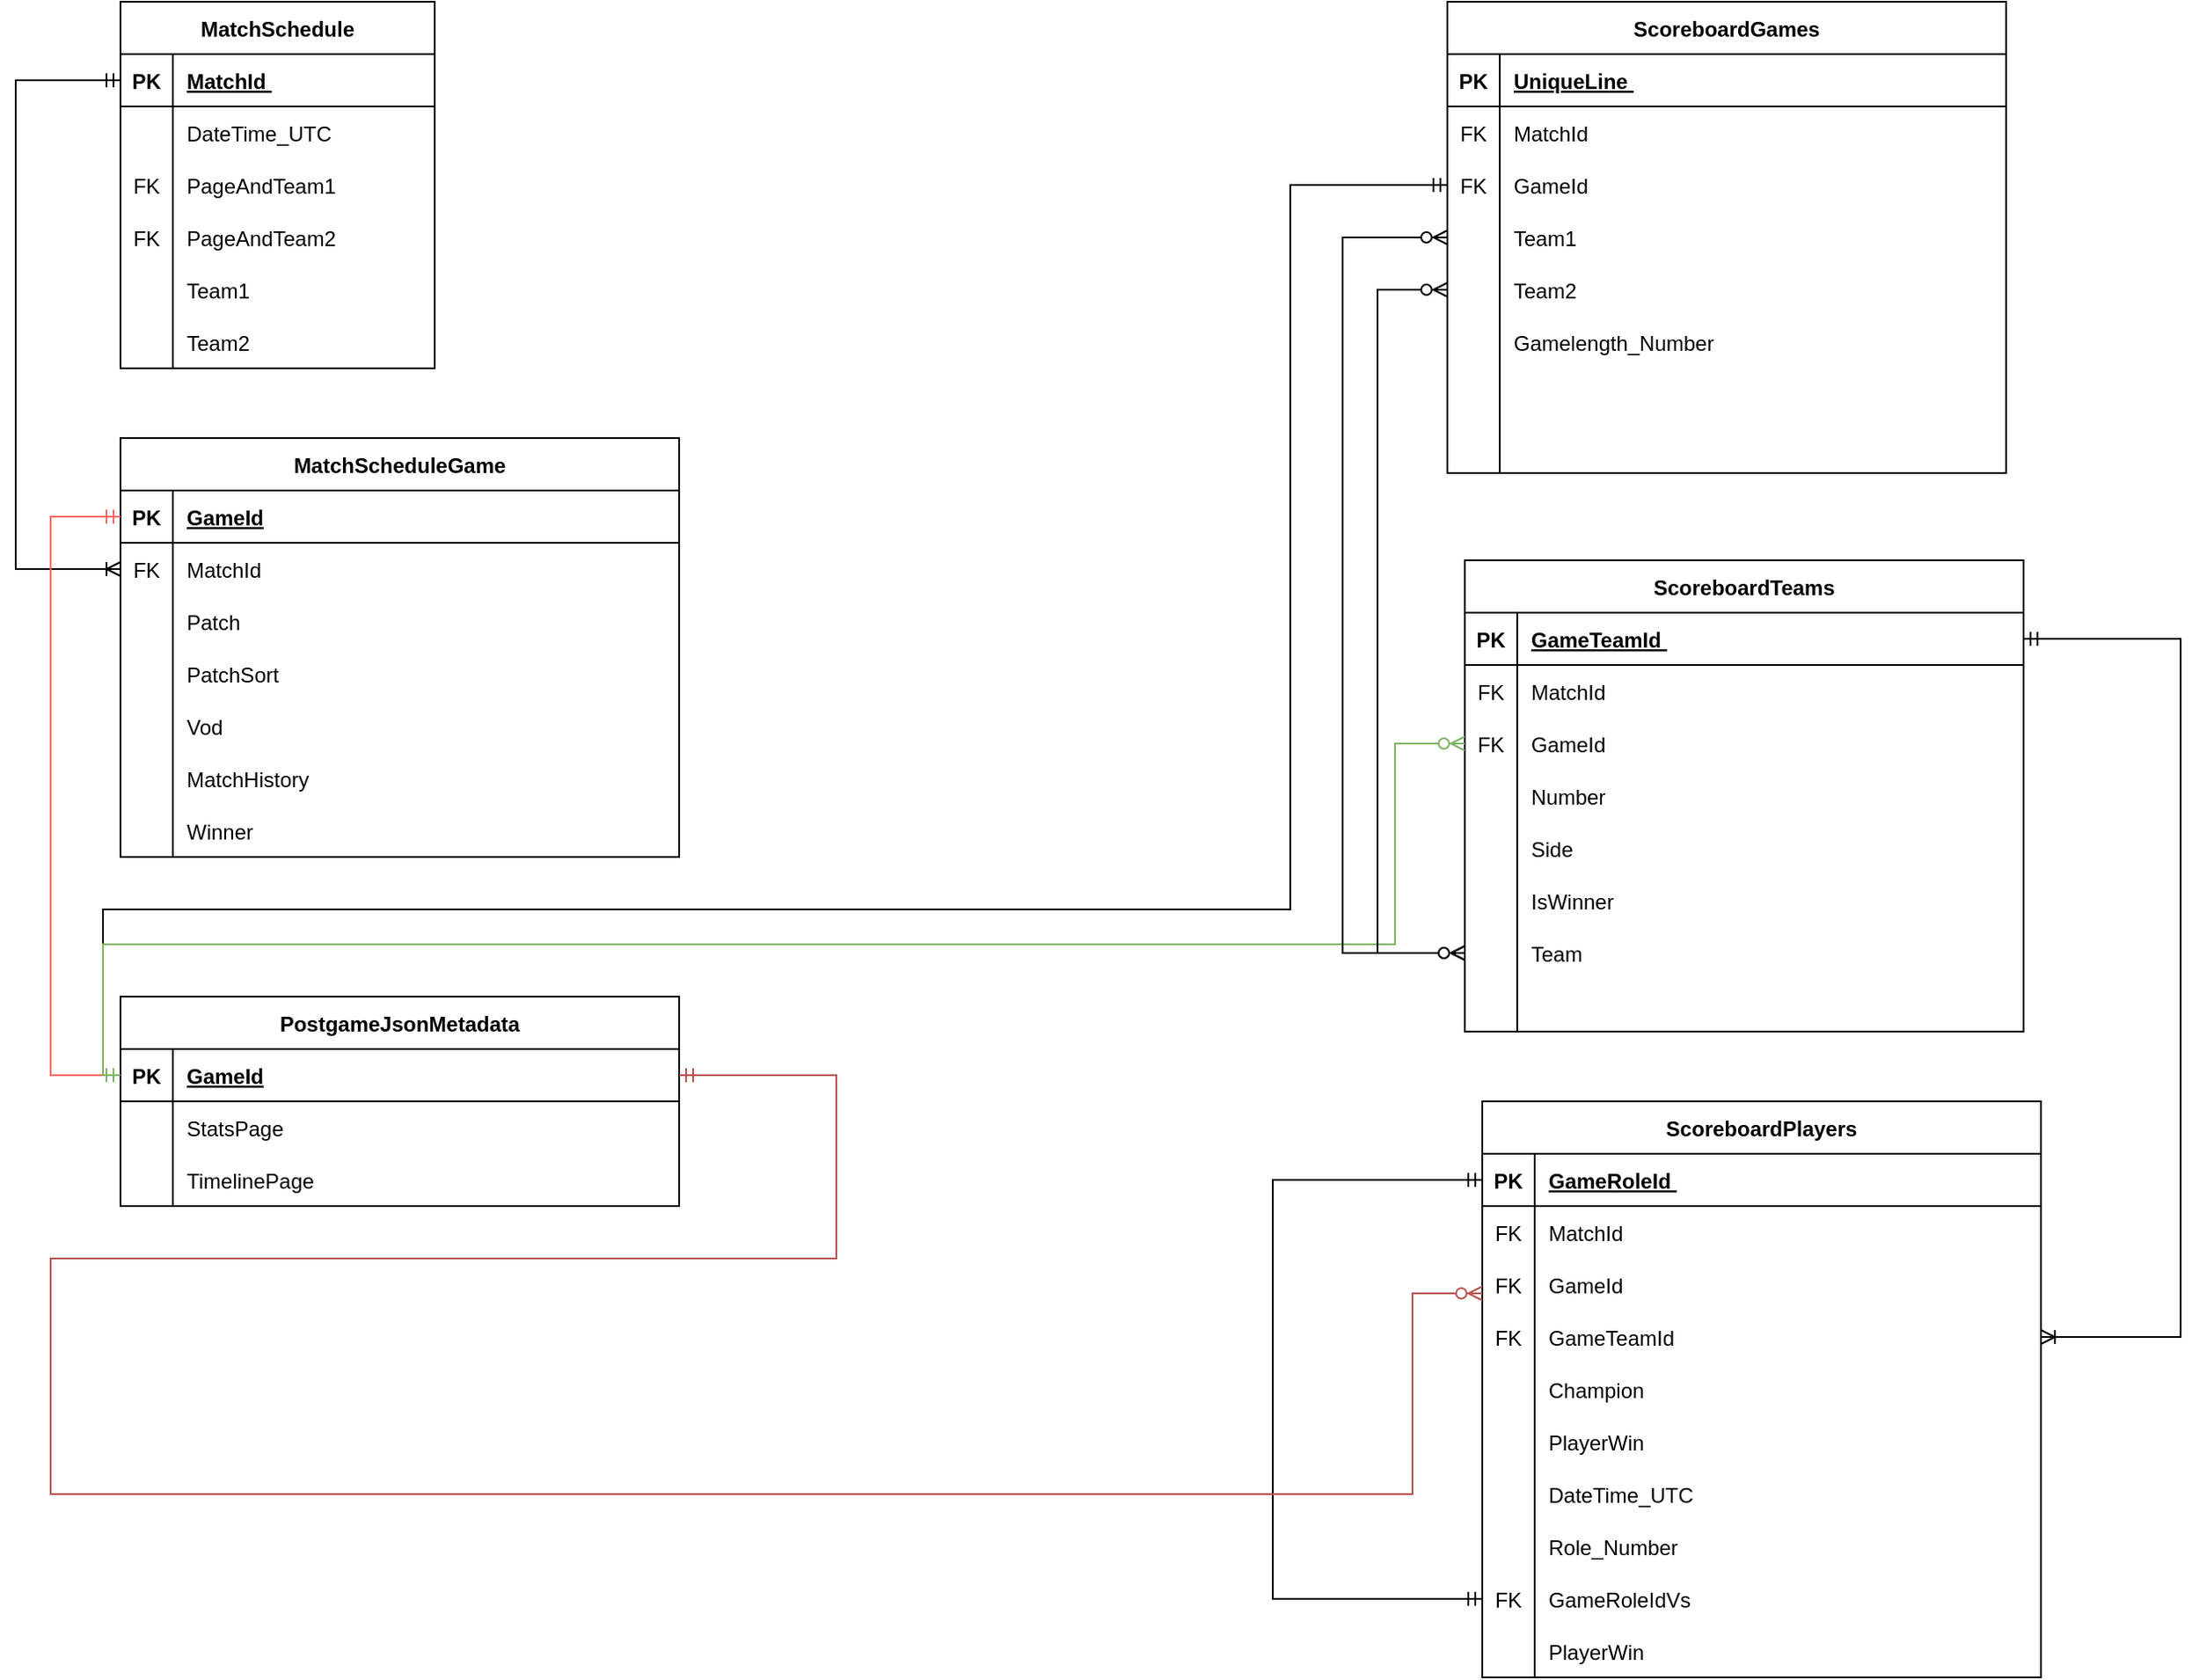 <mxfile version="20.0.3" type="github">
  <diagram id="pq3QN8kTvICveodAcFh3" name="Page-1">
    <mxGraphModel dx="1422" dy="1963" grid="1" gridSize="10" guides="1" tooltips="1" connect="1" arrows="1" fold="1" page="1" pageScale="1" pageWidth="827" pageHeight="1169" math="0" shadow="0">
      <root>
        <mxCell id="0" />
        <mxCell id="1" parent="0" />
        <mxCell id="Xtk1wQql9tHgeEdfs-JN-35" value="MatchSchedule" style="shape=table;startSize=30;container=1;collapsible=1;childLayout=tableLayout;fixedRows=1;rowLines=0;fontStyle=1;align=center;resizeLast=1;" parent="1" vertex="1">
          <mxGeometry x="80" y="-1120" width="180" height="210" as="geometry">
            <mxRectangle x="80" y="-530" width="130" height="30" as="alternateBounds" />
          </mxGeometry>
        </mxCell>
        <mxCell id="Xtk1wQql9tHgeEdfs-JN-36" value="" style="shape=tableRow;horizontal=0;startSize=0;swimlaneHead=0;swimlaneBody=0;fillColor=none;collapsible=0;dropTarget=0;points=[[0,0.5],[1,0.5]];portConstraint=eastwest;top=0;left=0;right=0;bottom=1;" parent="Xtk1wQql9tHgeEdfs-JN-35" vertex="1">
          <mxGeometry y="30" width="180" height="30" as="geometry" />
        </mxCell>
        <mxCell id="Xtk1wQql9tHgeEdfs-JN-37" value="PK" style="shape=partialRectangle;connectable=0;fillColor=none;top=0;left=0;bottom=0;right=0;fontStyle=1;overflow=hidden;" parent="Xtk1wQql9tHgeEdfs-JN-36" vertex="1">
          <mxGeometry width="30" height="30" as="geometry">
            <mxRectangle width="30" height="30" as="alternateBounds" />
          </mxGeometry>
        </mxCell>
        <mxCell id="Xtk1wQql9tHgeEdfs-JN-38" value="MatchId " style="shape=partialRectangle;connectable=0;fillColor=none;top=0;left=0;bottom=0;right=0;align=left;spacingLeft=6;fontStyle=5;overflow=hidden;" parent="Xtk1wQql9tHgeEdfs-JN-36" vertex="1">
          <mxGeometry x="30" width="150" height="30" as="geometry">
            <mxRectangle width="150" height="30" as="alternateBounds" />
          </mxGeometry>
        </mxCell>
        <mxCell id="Xtk1wQql9tHgeEdfs-JN-39" value="" style="shape=tableRow;horizontal=0;startSize=0;swimlaneHead=0;swimlaneBody=0;fillColor=none;collapsible=0;dropTarget=0;points=[[0,0.5],[1,0.5]];portConstraint=eastwest;top=0;left=0;right=0;bottom=0;" parent="Xtk1wQql9tHgeEdfs-JN-35" vertex="1">
          <mxGeometry y="60" width="180" height="30" as="geometry" />
        </mxCell>
        <mxCell id="Xtk1wQql9tHgeEdfs-JN-40" value="" style="shape=partialRectangle;connectable=0;fillColor=none;top=0;left=0;bottom=0;right=0;editable=1;overflow=hidden;" parent="Xtk1wQql9tHgeEdfs-JN-39" vertex="1">
          <mxGeometry width="30" height="30" as="geometry">
            <mxRectangle width="30" height="30" as="alternateBounds" />
          </mxGeometry>
        </mxCell>
        <mxCell id="Xtk1wQql9tHgeEdfs-JN-41" value="DateTime_UTC" style="shape=partialRectangle;connectable=0;fillColor=none;top=0;left=0;bottom=0;right=0;align=left;spacingLeft=6;overflow=hidden;" parent="Xtk1wQql9tHgeEdfs-JN-39" vertex="1">
          <mxGeometry x="30" width="150" height="30" as="geometry">
            <mxRectangle width="150" height="30" as="alternateBounds" />
          </mxGeometry>
        </mxCell>
        <mxCell id="Xtk1wQql9tHgeEdfs-JN-42" value="" style="shape=tableRow;horizontal=0;startSize=0;swimlaneHead=0;swimlaneBody=0;fillColor=none;collapsible=0;dropTarget=0;points=[[0,0.5],[1,0.5]];portConstraint=eastwest;top=0;left=0;right=0;bottom=0;" parent="Xtk1wQql9tHgeEdfs-JN-35" vertex="1">
          <mxGeometry y="90" width="180" height="30" as="geometry" />
        </mxCell>
        <mxCell id="Xtk1wQql9tHgeEdfs-JN-43" value="FK" style="shape=partialRectangle;connectable=0;fillColor=none;top=0;left=0;bottom=0;right=0;editable=1;overflow=hidden;" parent="Xtk1wQql9tHgeEdfs-JN-42" vertex="1">
          <mxGeometry width="30" height="30" as="geometry">
            <mxRectangle width="30" height="30" as="alternateBounds" />
          </mxGeometry>
        </mxCell>
        <mxCell id="Xtk1wQql9tHgeEdfs-JN-44" value="PageAndTeam1 " style="shape=partialRectangle;connectable=0;fillColor=none;top=0;left=0;bottom=0;right=0;align=left;spacingLeft=6;overflow=hidden;" parent="Xtk1wQql9tHgeEdfs-JN-42" vertex="1">
          <mxGeometry x="30" width="150" height="30" as="geometry">
            <mxRectangle width="150" height="30" as="alternateBounds" />
          </mxGeometry>
        </mxCell>
        <mxCell id="Xtk1wQql9tHgeEdfs-JN-45" value="" style="shape=tableRow;horizontal=0;startSize=0;swimlaneHead=0;swimlaneBody=0;fillColor=none;collapsible=0;dropTarget=0;points=[[0,0.5],[1,0.5]];portConstraint=eastwest;top=0;left=0;right=0;bottom=0;" parent="Xtk1wQql9tHgeEdfs-JN-35" vertex="1">
          <mxGeometry y="120" width="180" height="30" as="geometry" />
        </mxCell>
        <mxCell id="Xtk1wQql9tHgeEdfs-JN-46" value="FK" style="shape=partialRectangle;connectable=0;fillColor=none;top=0;left=0;bottom=0;right=0;editable=1;overflow=hidden;" parent="Xtk1wQql9tHgeEdfs-JN-45" vertex="1">
          <mxGeometry width="30" height="30" as="geometry">
            <mxRectangle width="30" height="30" as="alternateBounds" />
          </mxGeometry>
        </mxCell>
        <mxCell id="Xtk1wQql9tHgeEdfs-JN-47" value="PageAndTeam2" style="shape=partialRectangle;connectable=0;fillColor=none;top=0;left=0;bottom=0;right=0;align=left;spacingLeft=6;overflow=hidden;" parent="Xtk1wQql9tHgeEdfs-JN-45" vertex="1">
          <mxGeometry x="30" width="150" height="30" as="geometry">
            <mxRectangle width="150" height="30" as="alternateBounds" />
          </mxGeometry>
        </mxCell>
        <mxCell id="Xtk1wQql9tHgeEdfs-JN-70" value="" style="shape=tableRow;horizontal=0;startSize=0;swimlaneHead=0;swimlaneBody=0;fillColor=none;collapsible=0;dropTarget=0;points=[[0,0.5],[1,0.5]];portConstraint=eastwest;top=0;left=0;right=0;bottom=0;" parent="Xtk1wQql9tHgeEdfs-JN-35" vertex="1">
          <mxGeometry y="150" width="180" height="30" as="geometry" />
        </mxCell>
        <mxCell id="Xtk1wQql9tHgeEdfs-JN-71" value="" style="shape=partialRectangle;connectable=0;fillColor=none;top=0;left=0;bottom=0;right=0;editable=1;overflow=hidden;" parent="Xtk1wQql9tHgeEdfs-JN-70" vertex="1">
          <mxGeometry width="30" height="30" as="geometry">
            <mxRectangle width="30" height="30" as="alternateBounds" />
          </mxGeometry>
        </mxCell>
        <mxCell id="Xtk1wQql9tHgeEdfs-JN-72" value="Team1" style="shape=partialRectangle;connectable=0;fillColor=none;top=0;left=0;bottom=0;right=0;align=left;spacingLeft=6;overflow=hidden;" parent="Xtk1wQql9tHgeEdfs-JN-70" vertex="1">
          <mxGeometry x="30" width="150" height="30" as="geometry">
            <mxRectangle width="150" height="30" as="alternateBounds" />
          </mxGeometry>
        </mxCell>
        <mxCell id="Xtk1wQql9tHgeEdfs-JN-73" value="" style="shape=tableRow;horizontal=0;startSize=0;swimlaneHead=0;swimlaneBody=0;fillColor=none;collapsible=0;dropTarget=0;points=[[0,0.5],[1,0.5]];portConstraint=eastwest;top=0;left=0;right=0;bottom=0;" parent="Xtk1wQql9tHgeEdfs-JN-35" vertex="1">
          <mxGeometry y="180" width="180" height="30" as="geometry" />
        </mxCell>
        <mxCell id="Xtk1wQql9tHgeEdfs-JN-74" value="" style="shape=partialRectangle;connectable=0;fillColor=none;top=0;left=0;bottom=0;right=0;editable=1;overflow=hidden;" parent="Xtk1wQql9tHgeEdfs-JN-73" vertex="1">
          <mxGeometry width="30" height="30" as="geometry">
            <mxRectangle width="30" height="30" as="alternateBounds" />
          </mxGeometry>
        </mxCell>
        <mxCell id="Xtk1wQql9tHgeEdfs-JN-75" value="Team2" style="shape=partialRectangle;connectable=0;fillColor=none;top=0;left=0;bottom=0;right=0;align=left;spacingLeft=6;overflow=hidden;" parent="Xtk1wQql9tHgeEdfs-JN-73" vertex="1">
          <mxGeometry x="30" width="150" height="30" as="geometry">
            <mxRectangle width="150" height="30" as="alternateBounds" />
          </mxGeometry>
        </mxCell>
        <mxCell id="Xtk1wQql9tHgeEdfs-JN-76" value="MatchScheduleGame" style="shape=table;startSize=30;container=1;collapsible=1;childLayout=tableLayout;fixedRows=1;rowLines=0;fontStyle=1;align=center;resizeLast=1;" parent="1" vertex="1">
          <mxGeometry x="80" y="-870" width="320" height="240" as="geometry">
            <mxRectangle x="80" y="-530" width="130" height="30" as="alternateBounds" />
          </mxGeometry>
        </mxCell>
        <mxCell id="Xtk1wQql9tHgeEdfs-JN-77" value="" style="shape=tableRow;horizontal=0;startSize=0;swimlaneHead=0;swimlaneBody=0;fillColor=none;collapsible=0;dropTarget=0;points=[[0,0.5],[1,0.5]];portConstraint=eastwest;top=0;left=0;right=0;bottom=1;" parent="Xtk1wQql9tHgeEdfs-JN-76" vertex="1">
          <mxGeometry y="30" width="320" height="30" as="geometry" />
        </mxCell>
        <mxCell id="Xtk1wQql9tHgeEdfs-JN-78" value="PK" style="shape=partialRectangle;connectable=0;fillColor=none;top=0;left=0;bottom=0;right=0;fontStyle=1;overflow=hidden;" parent="Xtk1wQql9tHgeEdfs-JN-77" vertex="1">
          <mxGeometry width="30" height="30" as="geometry">
            <mxRectangle width="30" height="30" as="alternateBounds" />
          </mxGeometry>
        </mxCell>
        <mxCell id="Xtk1wQql9tHgeEdfs-JN-79" value="GameId" style="shape=partialRectangle;connectable=0;fillColor=none;top=0;left=0;bottom=0;right=0;align=left;spacingLeft=6;fontStyle=5;overflow=hidden;" parent="Xtk1wQql9tHgeEdfs-JN-77" vertex="1">
          <mxGeometry x="30" width="290" height="30" as="geometry">
            <mxRectangle width="290" height="30" as="alternateBounds" />
          </mxGeometry>
        </mxCell>
        <mxCell id="Xtk1wQql9tHgeEdfs-JN-80" value="" style="shape=tableRow;horizontal=0;startSize=0;swimlaneHead=0;swimlaneBody=0;fillColor=none;collapsible=0;dropTarget=0;points=[[0,0.5],[1,0.5]];portConstraint=eastwest;top=0;left=0;right=0;bottom=0;" parent="Xtk1wQql9tHgeEdfs-JN-76" vertex="1">
          <mxGeometry y="60" width="320" height="30" as="geometry" />
        </mxCell>
        <mxCell id="Xtk1wQql9tHgeEdfs-JN-81" value="FK" style="shape=partialRectangle;connectable=0;fillColor=none;top=0;left=0;bottom=0;right=0;editable=1;overflow=hidden;" parent="Xtk1wQql9tHgeEdfs-JN-80" vertex="1">
          <mxGeometry width="30" height="30" as="geometry">
            <mxRectangle width="30" height="30" as="alternateBounds" />
          </mxGeometry>
        </mxCell>
        <mxCell id="Xtk1wQql9tHgeEdfs-JN-82" value="MatchId" style="shape=partialRectangle;connectable=0;fillColor=none;top=0;left=0;bottom=0;right=0;align=left;spacingLeft=6;overflow=hidden;" parent="Xtk1wQql9tHgeEdfs-JN-80" vertex="1">
          <mxGeometry x="30" width="290" height="30" as="geometry">
            <mxRectangle width="290" height="30" as="alternateBounds" />
          </mxGeometry>
        </mxCell>
        <mxCell id="Xtk1wQql9tHgeEdfs-JN-83" value="" style="shape=tableRow;horizontal=0;startSize=0;swimlaneHead=0;swimlaneBody=0;fillColor=none;collapsible=0;dropTarget=0;points=[[0,0.5],[1,0.5]];portConstraint=eastwest;top=0;left=0;right=0;bottom=0;" parent="Xtk1wQql9tHgeEdfs-JN-76" vertex="1">
          <mxGeometry y="90" width="320" height="30" as="geometry" />
        </mxCell>
        <mxCell id="Xtk1wQql9tHgeEdfs-JN-84" value="" style="shape=partialRectangle;connectable=0;fillColor=none;top=0;left=0;bottom=0;right=0;editable=1;overflow=hidden;" parent="Xtk1wQql9tHgeEdfs-JN-83" vertex="1">
          <mxGeometry width="30" height="30" as="geometry">
            <mxRectangle width="30" height="30" as="alternateBounds" />
          </mxGeometry>
        </mxCell>
        <mxCell id="Xtk1wQql9tHgeEdfs-JN-85" value="Patch" style="shape=partialRectangle;connectable=0;fillColor=none;top=0;left=0;bottom=0;right=0;align=left;spacingLeft=6;overflow=hidden;" parent="Xtk1wQql9tHgeEdfs-JN-83" vertex="1">
          <mxGeometry x="30" width="290" height="30" as="geometry">
            <mxRectangle width="290" height="30" as="alternateBounds" />
          </mxGeometry>
        </mxCell>
        <mxCell id="Xtk1wQql9tHgeEdfs-JN-86" value="" style="shape=tableRow;horizontal=0;startSize=0;swimlaneHead=0;swimlaneBody=0;fillColor=none;collapsible=0;dropTarget=0;points=[[0,0.5],[1,0.5]];portConstraint=eastwest;top=0;left=0;right=0;bottom=0;" parent="Xtk1wQql9tHgeEdfs-JN-76" vertex="1">
          <mxGeometry y="120" width="320" height="30" as="geometry" />
        </mxCell>
        <mxCell id="Xtk1wQql9tHgeEdfs-JN-87" value="" style="shape=partialRectangle;connectable=0;fillColor=none;top=0;left=0;bottom=0;right=0;editable=1;overflow=hidden;" parent="Xtk1wQql9tHgeEdfs-JN-86" vertex="1">
          <mxGeometry width="30" height="30" as="geometry">
            <mxRectangle width="30" height="30" as="alternateBounds" />
          </mxGeometry>
        </mxCell>
        <mxCell id="Xtk1wQql9tHgeEdfs-JN-88" value="PatchSort " style="shape=partialRectangle;connectable=0;fillColor=none;top=0;left=0;bottom=0;right=0;align=left;spacingLeft=6;overflow=hidden;" parent="Xtk1wQql9tHgeEdfs-JN-86" vertex="1">
          <mxGeometry x="30" width="290" height="30" as="geometry">
            <mxRectangle width="290" height="30" as="alternateBounds" />
          </mxGeometry>
        </mxCell>
        <mxCell id="Xtk1wQql9tHgeEdfs-JN-89" value="" style="shape=tableRow;horizontal=0;startSize=0;swimlaneHead=0;swimlaneBody=0;fillColor=none;collapsible=0;dropTarget=0;points=[[0,0.5],[1,0.5]];portConstraint=eastwest;top=0;left=0;right=0;bottom=0;" parent="Xtk1wQql9tHgeEdfs-JN-76" vertex="1">
          <mxGeometry y="150" width="320" height="30" as="geometry" />
        </mxCell>
        <mxCell id="Xtk1wQql9tHgeEdfs-JN-90" value="" style="shape=partialRectangle;connectable=0;fillColor=none;top=0;left=0;bottom=0;right=0;editable=1;overflow=hidden;" parent="Xtk1wQql9tHgeEdfs-JN-89" vertex="1">
          <mxGeometry width="30" height="30" as="geometry">
            <mxRectangle width="30" height="30" as="alternateBounds" />
          </mxGeometry>
        </mxCell>
        <mxCell id="Xtk1wQql9tHgeEdfs-JN-91" value="Vod " style="shape=partialRectangle;connectable=0;fillColor=none;top=0;left=0;bottom=0;right=0;align=left;spacingLeft=6;overflow=hidden;" parent="Xtk1wQql9tHgeEdfs-JN-89" vertex="1">
          <mxGeometry x="30" width="290" height="30" as="geometry">
            <mxRectangle width="290" height="30" as="alternateBounds" />
          </mxGeometry>
        </mxCell>
        <mxCell id="Xtk1wQql9tHgeEdfs-JN-92" value="" style="shape=tableRow;horizontal=0;startSize=0;swimlaneHead=0;swimlaneBody=0;fillColor=none;collapsible=0;dropTarget=0;points=[[0,0.5],[1,0.5]];portConstraint=eastwest;top=0;left=0;right=0;bottom=0;" parent="Xtk1wQql9tHgeEdfs-JN-76" vertex="1">
          <mxGeometry y="180" width="320" height="30" as="geometry" />
        </mxCell>
        <mxCell id="Xtk1wQql9tHgeEdfs-JN-93" value="" style="shape=partialRectangle;connectable=0;fillColor=none;top=0;left=0;bottom=0;right=0;editable=1;overflow=hidden;" parent="Xtk1wQql9tHgeEdfs-JN-92" vertex="1">
          <mxGeometry width="30" height="30" as="geometry">
            <mxRectangle width="30" height="30" as="alternateBounds" />
          </mxGeometry>
        </mxCell>
        <mxCell id="Xtk1wQql9tHgeEdfs-JN-94" value="MatchHistory " style="shape=partialRectangle;connectable=0;fillColor=none;top=0;left=0;bottom=0;right=0;align=left;spacingLeft=6;overflow=hidden;" parent="Xtk1wQql9tHgeEdfs-JN-92" vertex="1">
          <mxGeometry x="30" width="290" height="30" as="geometry">
            <mxRectangle width="290" height="30" as="alternateBounds" />
          </mxGeometry>
        </mxCell>
        <mxCell id="Xtk1wQql9tHgeEdfs-JN-95" value="" style="shape=tableRow;horizontal=0;startSize=0;swimlaneHead=0;swimlaneBody=0;fillColor=none;collapsible=0;dropTarget=0;points=[[0,0.5],[1,0.5]];portConstraint=eastwest;top=0;left=0;right=0;bottom=0;" parent="Xtk1wQql9tHgeEdfs-JN-76" vertex="1">
          <mxGeometry y="210" width="320" height="30" as="geometry" />
        </mxCell>
        <mxCell id="Xtk1wQql9tHgeEdfs-JN-96" value="" style="shape=partialRectangle;connectable=0;fillColor=none;top=0;left=0;bottom=0;right=0;editable=1;overflow=hidden;" parent="Xtk1wQql9tHgeEdfs-JN-95" vertex="1">
          <mxGeometry width="30" height="30" as="geometry">
            <mxRectangle width="30" height="30" as="alternateBounds" />
          </mxGeometry>
        </mxCell>
        <mxCell id="Xtk1wQql9tHgeEdfs-JN-97" value="Winner" style="shape=partialRectangle;connectable=0;fillColor=none;top=0;left=0;bottom=0;right=0;align=left;spacingLeft=6;overflow=hidden;" parent="Xtk1wQql9tHgeEdfs-JN-95" vertex="1">
          <mxGeometry x="30" width="290" height="30" as="geometry">
            <mxRectangle width="290" height="30" as="alternateBounds" />
          </mxGeometry>
        </mxCell>
        <mxCell id="Xtk1wQql9tHgeEdfs-JN-101" value="PostgameJsonMetadata" style="shape=table;startSize=30;container=1;collapsible=1;childLayout=tableLayout;fixedRows=1;rowLines=0;fontStyle=1;align=center;resizeLast=1;" parent="1" vertex="1">
          <mxGeometry x="80" y="-550" width="320" height="120" as="geometry">
            <mxRectangle x="80" y="-530" width="130" height="30" as="alternateBounds" />
          </mxGeometry>
        </mxCell>
        <mxCell id="Xtk1wQql9tHgeEdfs-JN-102" value="" style="shape=tableRow;horizontal=0;startSize=0;swimlaneHead=0;swimlaneBody=0;fillColor=none;collapsible=0;dropTarget=0;points=[[0,0.5],[1,0.5]];portConstraint=eastwest;top=0;left=0;right=0;bottom=1;" parent="Xtk1wQql9tHgeEdfs-JN-101" vertex="1">
          <mxGeometry y="30" width="320" height="30" as="geometry" />
        </mxCell>
        <mxCell id="Xtk1wQql9tHgeEdfs-JN-103" value="PK" style="shape=partialRectangle;connectable=0;fillColor=none;top=0;left=0;bottom=0;right=0;fontStyle=1;overflow=hidden;" parent="Xtk1wQql9tHgeEdfs-JN-102" vertex="1">
          <mxGeometry width="30" height="30" as="geometry">
            <mxRectangle width="30" height="30" as="alternateBounds" />
          </mxGeometry>
        </mxCell>
        <mxCell id="Xtk1wQql9tHgeEdfs-JN-104" value="GameId" style="shape=partialRectangle;connectable=0;fillColor=none;top=0;left=0;bottom=0;right=0;align=left;spacingLeft=6;fontStyle=5;overflow=hidden;" parent="Xtk1wQql9tHgeEdfs-JN-102" vertex="1">
          <mxGeometry x="30" width="290" height="30" as="geometry">
            <mxRectangle width="290" height="30" as="alternateBounds" />
          </mxGeometry>
        </mxCell>
        <mxCell id="Xtk1wQql9tHgeEdfs-JN-105" value="" style="shape=tableRow;horizontal=0;startSize=0;swimlaneHead=0;swimlaneBody=0;fillColor=none;collapsible=0;dropTarget=0;points=[[0,0.5],[1,0.5]];portConstraint=eastwest;top=0;left=0;right=0;bottom=0;" parent="Xtk1wQql9tHgeEdfs-JN-101" vertex="1">
          <mxGeometry y="60" width="320" height="30" as="geometry" />
        </mxCell>
        <mxCell id="Xtk1wQql9tHgeEdfs-JN-106" value="" style="shape=partialRectangle;connectable=0;fillColor=none;top=0;left=0;bottom=0;right=0;editable=1;overflow=hidden;" parent="Xtk1wQql9tHgeEdfs-JN-105" vertex="1">
          <mxGeometry width="30" height="30" as="geometry">
            <mxRectangle width="30" height="30" as="alternateBounds" />
          </mxGeometry>
        </mxCell>
        <mxCell id="Xtk1wQql9tHgeEdfs-JN-107" value="StatsPage " style="shape=partialRectangle;connectable=0;fillColor=none;top=0;left=0;bottom=0;right=0;align=left;spacingLeft=6;overflow=hidden;" parent="Xtk1wQql9tHgeEdfs-JN-105" vertex="1">
          <mxGeometry x="30" width="290" height="30" as="geometry">
            <mxRectangle width="290" height="30" as="alternateBounds" />
          </mxGeometry>
        </mxCell>
        <mxCell id="Xtk1wQql9tHgeEdfs-JN-108" value="" style="shape=tableRow;horizontal=0;startSize=0;swimlaneHead=0;swimlaneBody=0;fillColor=none;collapsible=0;dropTarget=0;points=[[0,0.5],[1,0.5]];portConstraint=eastwest;top=0;left=0;right=0;bottom=0;" parent="Xtk1wQql9tHgeEdfs-JN-101" vertex="1">
          <mxGeometry y="90" width="320" height="30" as="geometry" />
        </mxCell>
        <mxCell id="Xtk1wQql9tHgeEdfs-JN-109" value="" style="shape=partialRectangle;connectable=0;fillColor=none;top=0;left=0;bottom=0;right=0;editable=1;overflow=hidden;" parent="Xtk1wQql9tHgeEdfs-JN-108" vertex="1">
          <mxGeometry width="30" height="30" as="geometry">
            <mxRectangle width="30" height="30" as="alternateBounds" />
          </mxGeometry>
        </mxCell>
        <mxCell id="Xtk1wQql9tHgeEdfs-JN-110" value="TimelinePage " style="shape=partialRectangle;connectable=0;fillColor=none;top=0;left=0;bottom=0;right=0;align=left;spacingLeft=6;overflow=hidden;" parent="Xtk1wQql9tHgeEdfs-JN-108" vertex="1">
          <mxGeometry x="30" width="290" height="30" as="geometry">
            <mxRectangle width="290" height="30" as="alternateBounds" />
          </mxGeometry>
        </mxCell>
        <mxCell id="Xtk1wQql9tHgeEdfs-JN-132" value="" style="edgeStyle=orthogonalEdgeStyle;fontSize=12;html=1;endArrow=ERoneToMany;startArrow=ERmandOne;rounded=0;entryX=0;entryY=0.5;entryDx=0;entryDy=0;exitX=0;exitY=0.5;exitDx=0;exitDy=0;elbow=vertical;" parent="1" source="Xtk1wQql9tHgeEdfs-JN-36" target="Xtk1wQql9tHgeEdfs-JN-80" edge="1">
          <mxGeometry width="100" height="100" relative="1" as="geometry">
            <mxPoint x="340" y="-790" as="sourcePoint" />
            <mxPoint x="40" y="-1080" as="targetPoint" />
            <Array as="points">
              <mxPoint x="20" y="-1075" />
              <mxPoint x="20" y="-795" />
            </Array>
          </mxGeometry>
        </mxCell>
        <mxCell id="Xtk1wQql9tHgeEdfs-JN-133" value="" style="edgeStyle=orthogonalEdgeStyle;fontSize=12;html=1;endArrow=ERmandOne;startArrow=ERmandOne;rounded=0;elbow=vertical;entryX=0;entryY=0.5;entryDx=0;entryDy=0;exitX=0;exitY=0.5;exitDx=0;exitDy=0;strokeColor=#FF6666;" parent="1" source="Xtk1wQql9tHgeEdfs-JN-102" target="Xtk1wQql9tHgeEdfs-JN-77" edge="1">
          <mxGeometry width="100" height="100" relative="1" as="geometry">
            <mxPoint x="640" y="-700" as="sourcePoint" />
            <mxPoint x="740" y="-800" as="targetPoint" />
            <Array as="points">
              <mxPoint x="40" y="-505" />
              <mxPoint x="40" y="-825" />
            </Array>
          </mxGeometry>
        </mxCell>
        <mxCell id="Xtk1wQql9tHgeEdfs-JN-134" value="ScoreboardGames" style="shape=table;startSize=30;container=1;collapsible=1;childLayout=tableLayout;fixedRows=1;rowLines=0;fontStyle=1;align=center;resizeLast=1;" parent="1" vertex="1">
          <mxGeometry x="840" y="-1120" width="320" height="270" as="geometry">
            <mxRectangle x="80" y="-530" width="130" height="30" as="alternateBounds" />
          </mxGeometry>
        </mxCell>
        <mxCell id="Xtk1wQql9tHgeEdfs-JN-135" value="" style="shape=tableRow;horizontal=0;startSize=0;swimlaneHead=0;swimlaneBody=0;fillColor=none;collapsible=0;dropTarget=0;points=[[0,0.5],[1,0.5]];portConstraint=eastwest;top=0;left=0;right=0;bottom=1;" parent="Xtk1wQql9tHgeEdfs-JN-134" vertex="1">
          <mxGeometry y="30" width="320" height="30" as="geometry" />
        </mxCell>
        <mxCell id="Xtk1wQql9tHgeEdfs-JN-136" value="PK" style="shape=partialRectangle;connectable=0;fillColor=none;top=0;left=0;bottom=0;right=0;fontStyle=1;overflow=hidden;" parent="Xtk1wQql9tHgeEdfs-JN-135" vertex="1">
          <mxGeometry width="30" height="30" as="geometry">
            <mxRectangle width="30" height="30" as="alternateBounds" />
          </mxGeometry>
        </mxCell>
        <mxCell id="Xtk1wQql9tHgeEdfs-JN-137" value="UniqueLine " style="shape=partialRectangle;connectable=0;fillColor=none;top=0;left=0;bottom=0;right=0;align=left;spacingLeft=6;fontStyle=5;overflow=hidden;" parent="Xtk1wQql9tHgeEdfs-JN-135" vertex="1">
          <mxGeometry x="30" width="290" height="30" as="geometry">
            <mxRectangle width="290" height="30" as="alternateBounds" />
          </mxGeometry>
        </mxCell>
        <mxCell id="Xtk1wQql9tHgeEdfs-JN-138" value="" style="shape=tableRow;horizontal=0;startSize=0;swimlaneHead=0;swimlaneBody=0;fillColor=none;collapsible=0;dropTarget=0;points=[[0,0.5],[1,0.5]];portConstraint=eastwest;top=0;left=0;right=0;bottom=0;" parent="Xtk1wQql9tHgeEdfs-JN-134" vertex="1">
          <mxGeometry y="60" width="320" height="30" as="geometry" />
        </mxCell>
        <mxCell id="Xtk1wQql9tHgeEdfs-JN-139" value="FK" style="shape=partialRectangle;connectable=0;fillColor=none;top=0;left=0;bottom=0;right=0;editable=1;overflow=hidden;" parent="Xtk1wQql9tHgeEdfs-JN-138" vertex="1">
          <mxGeometry width="30" height="30" as="geometry">
            <mxRectangle width="30" height="30" as="alternateBounds" />
          </mxGeometry>
        </mxCell>
        <mxCell id="Xtk1wQql9tHgeEdfs-JN-140" value="MatchId" style="shape=partialRectangle;connectable=0;fillColor=none;top=0;left=0;bottom=0;right=0;align=left;spacingLeft=6;overflow=hidden;" parent="Xtk1wQql9tHgeEdfs-JN-138" vertex="1">
          <mxGeometry x="30" width="290" height="30" as="geometry">
            <mxRectangle width="290" height="30" as="alternateBounds" />
          </mxGeometry>
        </mxCell>
        <mxCell id="Xtk1wQql9tHgeEdfs-JN-141" value="" style="shape=tableRow;horizontal=0;startSize=0;swimlaneHead=0;swimlaneBody=0;fillColor=none;collapsible=0;dropTarget=0;points=[[0,0.5],[1,0.5]];portConstraint=eastwest;top=0;left=0;right=0;bottom=0;" parent="Xtk1wQql9tHgeEdfs-JN-134" vertex="1">
          <mxGeometry y="90" width="320" height="30" as="geometry" />
        </mxCell>
        <mxCell id="Xtk1wQql9tHgeEdfs-JN-142" value="FK" style="shape=partialRectangle;connectable=0;fillColor=none;top=0;left=0;bottom=0;right=0;editable=1;overflow=hidden;" parent="Xtk1wQql9tHgeEdfs-JN-141" vertex="1">
          <mxGeometry width="30" height="30" as="geometry">
            <mxRectangle width="30" height="30" as="alternateBounds" />
          </mxGeometry>
        </mxCell>
        <mxCell id="Xtk1wQql9tHgeEdfs-JN-143" value="GameId " style="shape=partialRectangle;connectable=0;fillColor=none;top=0;left=0;bottom=0;right=0;align=left;spacingLeft=6;overflow=hidden;" parent="Xtk1wQql9tHgeEdfs-JN-141" vertex="1">
          <mxGeometry x="30" width="290" height="30" as="geometry">
            <mxRectangle width="290" height="30" as="alternateBounds" />
          </mxGeometry>
        </mxCell>
        <mxCell id="Xtk1wQql9tHgeEdfs-JN-144" value="" style="shape=tableRow;horizontal=0;startSize=0;swimlaneHead=0;swimlaneBody=0;fillColor=none;collapsible=0;dropTarget=0;points=[[0,0.5],[1,0.5]];portConstraint=eastwest;top=0;left=0;right=0;bottom=0;" parent="Xtk1wQql9tHgeEdfs-JN-134" vertex="1">
          <mxGeometry y="120" width="320" height="30" as="geometry" />
        </mxCell>
        <mxCell id="Xtk1wQql9tHgeEdfs-JN-145" value="" style="shape=partialRectangle;connectable=0;fillColor=none;top=0;left=0;bottom=0;right=0;editable=1;overflow=hidden;" parent="Xtk1wQql9tHgeEdfs-JN-144" vertex="1">
          <mxGeometry width="30" height="30" as="geometry">
            <mxRectangle width="30" height="30" as="alternateBounds" />
          </mxGeometry>
        </mxCell>
        <mxCell id="Xtk1wQql9tHgeEdfs-JN-146" value="Team1" style="shape=partialRectangle;connectable=0;fillColor=none;top=0;left=0;bottom=0;right=0;align=left;spacingLeft=6;overflow=hidden;" parent="Xtk1wQql9tHgeEdfs-JN-144" vertex="1">
          <mxGeometry x="30" width="290" height="30" as="geometry">
            <mxRectangle width="290" height="30" as="alternateBounds" />
          </mxGeometry>
        </mxCell>
        <mxCell id="Xtk1wQql9tHgeEdfs-JN-147" value="" style="shape=tableRow;horizontal=0;startSize=0;swimlaneHead=0;swimlaneBody=0;fillColor=none;collapsible=0;dropTarget=0;points=[[0,0.5],[1,0.5]];portConstraint=eastwest;top=0;left=0;right=0;bottom=0;" parent="Xtk1wQql9tHgeEdfs-JN-134" vertex="1">
          <mxGeometry y="150" width="320" height="30" as="geometry" />
        </mxCell>
        <mxCell id="Xtk1wQql9tHgeEdfs-JN-148" value="" style="shape=partialRectangle;connectable=0;fillColor=none;top=0;left=0;bottom=0;right=0;editable=1;overflow=hidden;" parent="Xtk1wQql9tHgeEdfs-JN-147" vertex="1">
          <mxGeometry width="30" height="30" as="geometry">
            <mxRectangle width="30" height="30" as="alternateBounds" />
          </mxGeometry>
        </mxCell>
        <mxCell id="Xtk1wQql9tHgeEdfs-JN-149" value="Team2" style="shape=partialRectangle;connectable=0;fillColor=none;top=0;left=0;bottom=0;right=0;align=left;spacingLeft=6;overflow=hidden;" parent="Xtk1wQql9tHgeEdfs-JN-147" vertex="1">
          <mxGeometry x="30" width="290" height="30" as="geometry">
            <mxRectangle width="290" height="30" as="alternateBounds" />
          </mxGeometry>
        </mxCell>
        <mxCell id="Xtk1wQql9tHgeEdfs-JN-150" value="" style="shape=tableRow;horizontal=0;startSize=0;swimlaneHead=0;swimlaneBody=0;fillColor=none;collapsible=0;dropTarget=0;points=[[0,0.5],[1,0.5]];portConstraint=eastwest;top=0;left=0;right=0;bottom=0;" parent="Xtk1wQql9tHgeEdfs-JN-134" vertex="1">
          <mxGeometry y="180" width="320" height="30" as="geometry" />
        </mxCell>
        <mxCell id="Xtk1wQql9tHgeEdfs-JN-151" value="" style="shape=partialRectangle;connectable=0;fillColor=none;top=0;left=0;bottom=0;right=0;editable=1;overflow=hidden;" parent="Xtk1wQql9tHgeEdfs-JN-150" vertex="1">
          <mxGeometry width="30" height="30" as="geometry">
            <mxRectangle width="30" height="30" as="alternateBounds" />
          </mxGeometry>
        </mxCell>
        <mxCell id="Xtk1wQql9tHgeEdfs-JN-152" value="Gamelength_Number " style="shape=partialRectangle;connectable=0;fillColor=none;top=0;left=0;bottom=0;right=0;align=left;spacingLeft=6;overflow=hidden;" parent="Xtk1wQql9tHgeEdfs-JN-150" vertex="1">
          <mxGeometry x="30" width="290" height="30" as="geometry">
            <mxRectangle width="290" height="30" as="alternateBounds" />
          </mxGeometry>
        </mxCell>
        <mxCell id="Xtk1wQql9tHgeEdfs-JN-153" value="" style="shape=tableRow;horizontal=0;startSize=0;swimlaneHead=0;swimlaneBody=0;fillColor=none;collapsible=0;dropTarget=0;points=[[0,0.5],[1,0.5]];portConstraint=eastwest;top=0;left=0;right=0;bottom=0;" parent="Xtk1wQql9tHgeEdfs-JN-134" vertex="1">
          <mxGeometry y="210" width="320" height="30" as="geometry" />
        </mxCell>
        <mxCell id="Xtk1wQql9tHgeEdfs-JN-154" value="" style="shape=partialRectangle;connectable=0;fillColor=none;top=0;left=0;bottom=0;right=0;editable=1;overflow=hidden;" parent="Xtk1wQql9tHgeEdfs-JN-153" vertex="1">
          <mxGeometry width="30" height="30" as="geometry">
            <mxRectangle width="30" height="30" as="alternateBounds" />
          </mxGeometry>
        </mxCell>
        <mxCell id="Xtk1wQql9tHgeEdfs-JN-155" value="" style="shape=partialRectangle;connectable=0;fillColor=none;top=0;left=0;bottom=0;right=0;align=left;spacingLeft=6;overflow=hidden;" parent="Xtk1wQql9tHgeEdfs-JN-153" vertex="1">
          <mxGeometry x="30" width="290" height="30" as="geometry">
            <mxRectangle width="290" height="30" as="alternateBounds" />
          </mxGeometry>
        </mxCell>
        <mxCell id="Xtk1wQql9tHgeEdfs-JN-156" value="" style="shape=tableRow;horizontal=0;startSize=0;swimlaneHead=0;swimlaneBody=0;fillColor=none;collapsible=0;dropTarget=0;points=[[0,0.5],[1,0.5]];portConstraint=eastwest;top=0;left=0;right=0;bottom=0;" parent="Xtk1wQql9tHgeEdfs-JN-134" vertex="1">
          <mxGeometry y="240" width="320" height="30" as="geometry" />
        </mxCell>
        <mxCell id="Xtk1wQql9tHgeEdfs-JN-157" value="" style="shape=partialRectangle;connectable=0;fillColor=none;top=0;left=0;bottom=0;right=0;editable=1;overflow=hidden;" parent="Xtk1wQql9tHgeEdfs-JN-156" vertex="1">
          <mxGeometry width="30" height="30" as="geometry">
            <mxRectangle width="30" height="30" as="alternateBounds" />
          </mxGeometry>
        </mxCell>
        <mxCell id="Xtk1wQql9tHgeEdfs-JN-158" value="" style="shape=partialRectangle;connectable=0;fillColor=none;top=0;left=0;bottom=0;right=0;align=left;spacingLeft=6;overflow=hidden;" parent="Xtk1wQql9tHgeEdfs-JN-156" vertex="1">
          <mxGeometry x="30" width="290" height="30" as="geometry">
            <mxRectangle width="290" height="30" as="alternateBounds" />
          </mxGeometry>
        </mxCell>
        <mxCell id="Xtk1wQql9tHgeEdfs-JN-159" value="ScoreboardTeams" style="shape=table;startSize=30;container=1;collapsible=1;childLayout=tableLayout;fixedRows=1;rowLines=0;fontStyle=1;align=center;resizeLast=1;" parent="1" vertex="1">
          <mxGeometry x="850" y="-800" width="320" height="270" as="geometry">
            <mxRectangle x="80" y="-530" width="130" height="30" as="alternateBounds" />
          </mxGeometry>
        </mxCell>
        <mxCell id="Xtk1wQql9tHgeEdfs-JN-160" value="" style="shape=tableRow;horizontal=0;startSize=0;swimlaneHead=0;swimlaneBody=0;fillColor=none;collapsible=0;dropTarget=0;points=[[0,0.5],[1,0.5]];portConstraint=eastwest;top=0;left=0;right=0;bottom=1;" parent="Xtk1wQql9tHgeEdfs-JN-159" vertex="1">
          <mxGeometry y="30" width="320" height="30" as="geometry" />
        </mxCell>
        <mxCell id="Xtk1wQql9tHgeEdfs-JN-161" value="PK" style="shape=partialRectangle;connectable=0;fillColor=none;top=0;left=0;bottom=0;right=0;fontStyle=1;overflow=hidden;" parent="Xtk1wQql9tHgeEdfs-JN-160" vertex="1">
          <mxGeometry width="30" height="30" as="geometry">
            <mxRectangle width="30" height="30" as="alternateBounds" />
          </mxGeometry>
        </mxCell>
        <mxCell id="Xtk1wQql9tHgeEdfs-JN-162" value="GameTeamId " style="shape=partialRectangle;connectable=0;fillColor=none;top=0;left=0;bottom=0;right=0;align=left;spacingLeft=6;fontStyle=5;overflow=hidden;" parent="Xtk1wQql9tHgeEdfs-JN-160" vertex="1">
          <mxGeometry x="30" width="290" height="30" as="geometry">
            <mxRectangle width="290" height="30" as="alternateBounds" />
          </mxGeometry>
        </mxCell>
        <mxCell id="Xtk1wQql9tHgeEdfs-JN-163" value="" style="shape=tableRow;horizontal=0;startSize=0;swimlaneHead=0;swimlaneBody=0;fillColor=none;collapsible=0;dropTarget=0;points=[[0,0.5],[1,0.5]];portConstraint=eastwest;top=0;left=0;right=0;bottom=0;" parent="Xtk1wQql9tHgeEdfs-JN-159" vertex="1">
          <mxGeometry y="60" width="320" height="30" as="geometry" />
        </mxCell>
        <mxCell id="Xtk1wQql9tHgeEdfs-JN-164" value="FK" style="shape=partialRectangle;connectable=0;fillColor=none;top=0;left=0;bottom=0;right=0;editable=1;overflow=hidden;" parent="Xtk1wQql9tHgeEdfs-JN-163" vertex="1">
          <mxGeometry width="30" height="30" as="geometry">
            <mxRectangle width="30" height="30" as="alternateBounds" />
          </mxGeometry>
        </mxCell>
        <mxCell id="Xtk1wQql9tHgeEdfs-JN-165" value="MatchId" style="shape=partialRectangle;connectable=0;fillColor=none;top=0;left=0;bottom=0;right=0;align=left;spacingLeft=6;overflow=hidden;" parent="Xtk1wQql9tHgeEdfs-JN-163" vertex="1">
          <mxGeometry x="30" width="290" height="30" as="geometry">
            <mxRectangle width="290" height="30" as="alternateBounds" />
          </mxGeometry>
        </mxCell>
        <mxCell id="Xtk1wQql9tHgeEdfs-JN-166" value="" style="shape=tableRow;horizontal=0;startSize=0;swimlaneHead=0;swimlaneBody=0;fillColor=none;collapsible=0;dropTarget=0;points=[[0,0.5],[1,0.5]];portConstraint=eastwest;top=0;left=0;right=0;bottom=0;" parent="Xtk1wQql9tHgeEdfs-JN-159" vertex="1">
          <mxGeometry y="90" width="320" height="30" as="geometry" />
        </mxCell>
        <mxCell id="Xtk1wQql9tHgeEdfs-JN-167" value="FK" style="shape=partialRectangle;connectable=0;fillColor=none;top=0;left=0;bottom=0;right=0;editable=1;overflow=hidden;" parent="Xtk1wQql9tHgeEdfs-JN-166" vertex="1">
          <mxGeometry width="30" height="30" as="geometry">
            <mxRectangle width="30" height="30" as="alternateBounds" />
          </mxGeometry>
        </mxCell>
        <mxCell id="Xtk1wQql9tHgeEdfs-JN-168" value="GameId " style="shape=partialRectangle;connectable=0;fillColor=none;top=0;left=0;bottom=0;right=0;align=left;spacingLeft=6;overflow=hidden;" parent="Xtk1wQql9tHgeEdfs-JN-166" vertex="1">
          <mxGeometry x="30" width="290" height="30" as="geometry">
            <mxRectangle width="290" height="30" as="alternateBounds" />
          </mxGeometry>
        </mxCell>
        <mxCell id="Xtk1wQql9tHgeEdfs-JN-169" value="" style="shape=tableRow;horizontal=0;startSize=0;swimlaneHead=0;swimlaneBody=0;fillColor=none;collapsible=0;dropTarget=0;points=[[0,0.5],[1,0.5]];portConstraint=eastwest;top=0;left=0;right=0;bottom=0;" parent="Xtk1wQql9tHgeEdfs-JN-159" vertex="1">
          <mxGeometry y="120" width="320" height="30" as="geometry" />
        </mxCell>
        <mxCell id="Xtk1wQql9tHgeEdfs-JN-170" value="" style="shape=partialRectangle;connectable=0;fillColor=none;top=0;left=0;bottom=0;right=0;editable=1;overflow=hidden;" parent="Xtk1wQql9tHgeEdfs-JN-169" vertex="1">
          <mxGeometry width="30" height="30" as="geometry">
            <mxRectangle width="30" height="30" as="alternateBounds" />
          </mxGeometry>
        </mxCell>
        <mxCell id="Xtk1wQql9tHgeEdfs-JN-171" value="Number" style="shape=partialRectangle;connectable=0;fillColor=none;top=0;left=0;bottom=0;right=0;align=left;spacingLeft=6;overflow=hidden;" parent="Xtk1wQql9tHgeEdfs-JN-169" vertex="1">
          <mxGeometry x="30" width="290" height="30" as="geometry">
            <mxRectangle width="290" height="30" as="alternateBounds" />
          </mxGeometry>
        </mxCell>
        <mxCell id="Xtk1wQql9tHgeEdfs-JN-172" value="" style="shape=tableRow;horizontal=0;startSize=0;swimlaneHead=0;swimlaneBody=0;fillColor=none;collapsible=0;dropTarget=0;points=[[0,0.5],[1,0.5]];portConstraint=eastwest;top=0;left=0;right=0;bottom=0;" parent="Xtk1wQql9tHgeEdfs-JN-159" vertex="1">
          <mxGeometry y="150" width="320" height="30" as="geometry" />
        </mxCell>
        <mxCell id="Xtk1wQql9tHgeEdfs-JN-173" value="" style="shape=partialRectangle;connectable=0;fillColor=none;top=0;left=0;bottom=0;right=0;editable=1;overflow=hidden;" parent="Xtk1wQql9tHgeEdfs-JN-172" vertex="1">
          <mxGeometry width="30" height="30" as="geometry">
            <mxRectangle width="30" height="30" as="alternateBounds" />
          </mxGeometry>
        </mxCell>
        <mxCell id="Xtk1wQql9tHgeEdfs-JN-174" value="Side" style="shape=partialRectangle;connectable=0;fillColor=none;top=0;left=0;bottom=0;right=0;align=left;spacingLeft=6;overflow=hidden;" parent="Xtk1wQql9tHgeEdfs-JN-172" vertex="1">
          <mxGeometry x="30" width="290" height="30" as="geometry">
            <mxRectangle width="290" height="30" as="alternateBounds" />
          </mxGeometry>
        </mxCell>
        <mxCell id="Xtk1wQql9tHgeEdfs-JN-175" value="" style="shape=tableRow;horizontal=0;startSize=0;swimlaneHead=0;swimlaneBody=0;fillColor=none;collapsible=0;dropTarget=0;points=[[0,0.5],[1,0.5]];portConstraint=eastwest;top=0;left=0;right=0;bottom=0;" parent="Xtk1wQql9tHgeEdfs-JN-159" vertex="1">
          <mxGeometry y="180" width="320" height="30" as="geometry" />
        </mxCell>
        <mxCell id="Xtk1wQql9tHgeEdfs-JN-176" value="" style="shape=partialRectangle;connectable=0;fillColor=none;top=0;left=0;bottom=0;right=0;editable=1;overflow=hidden;" parent="Xtk1wQql9tHgeEdfs-JN-175" vertex="1">
          <mxGeometry width="30" height="30" as="geometry">
            <mxRectangle width="30" height="30" as="alternateBounds" />
          </mxGeometry>
        </mxCell>
        <mxCell id="Xtk1wQql9tHgeEdfs-JN-177" value="IsWinner" style="shape=partialRectangle;connectable=0;fillColor=none;top=0;left=0;bottom=0;right=0;align=left;spacingLeft=6;overflow=hidden;" parent="Xtk1wQql9tHgeEdfs-JN-175" vertex="1">
          <mxGeometry x="30" width="290" height="30" as="geometry">
            <mxRectangle width="290" height="30" as="alternateBounds" />
          </mxGeometry>
        </mxCell>
        <mxCell id="Xtk1wQql9tHgeEdfs-JN-178" value="" style="shape=tableRow;horizontal=0;startSize=0;swimlaneHead=0;swimlaneBody=0;fillColor=none;collapsible=0;dropTarget=0;points=[[0,0.5],[1,0.5]];portConstraint=eastwest;top=0;left=0;right=0;bottom=0;" parent="Xtk1wQql9tHgeEdfs-JN-159" vertex="1">
          <mxGeometry y="210" width="320" height="30" as="geometry" />
        </mxCell>
        <mxCell id="Xtk1wQql9tHgeEdfs-JN-179" value="" style="shape=partialRectangle;connectable=0;fillColor=none;top=0;left=0;bottom=0;right=0;editable=1;overflow=hidden;" parent="Xtk1wQql9tHgeEdfs-JN-178" vertex="1">
          <mxGeometry width="30" height="30" as="geometry">
            <mxRectangle width="30" height="30" as="alternateBounds" />
          </mxGeometry>
        </mxCell>
        <mxCell id="Xtk1wQql9tHgeEdfs-JN-180" value="Team" style="shape=partialRectangle;connectable=0;fillColor=none;top=0;left=0;bottom=0;right=0;align=left;spacingLeft=6;overflow=hidden;" parent="Xtk1wQql9tHgeEdfs-JN-178" vertex="1">
          <mxGeometry x="30" width="290" height="30" as="geometry">
            <mxRectangle width="290" height="30" as="alternateBounds" />
          </mxGeometry>
        </mxCell>
        <mxCell id="Xtk1wQql9tHgeEdfs-JN-181" value="" style="shape=tableRow;horizontal=0;startSize=0;swimlaneHead=0;swimlaneBody=0;fillColor=none;collapsible=0;dropTarget=0;points=[[0,0.5],[1,0.5]];portConstraint=eastwest;top=0;left=0;right=0;bottom=0;" parent="Xtk1wQql9tHgeEdfs-JN-159" vertex="1">
          <mxGeometry y="240" width="320" height="30" as="geometry" />
        </mxCell>
        <mxCell id="Xtk1wQql9tHgeEdfs-JN-182" value="" style="shape=partialRectangle;connectable=0;fillColor=none;top=0;left=0;bottom=0;right=0;editable=1;overflow=hidden;" parent="Xtk1wQql9tHgeEdfs-JN-181" vertex="1">
          <mxGeometry width="30" height="30" as="geometry">
            <mxRectangle width="30" height="30" as="alternateBounds" />
          </mxGeometry>
        </mxCell>
        <mxCell id="Xtk1wQql9tHgeEdfs-JN-183" value="" style="shape=partialRectangle;connectable=0;fillColor=none;top=0;left=0;bottom=0;right=0;align=left;spacingLeft=6;overflow=hidden;" parent="Xtk1wQql9tHgeEdfs-JN-181" vertex="1">
          <mxGeometry x="30" width="290" height="30" as="geometry">
            <mxRectangle width="290" height="30" as="alternateBounds" />
          </mxGeometry>
        </mxCell>
        <mxCell id="Xtk1wQql9tHgeEdfs-JN-184" value="ScoreboardPlayers" style="shape=table;startSize=30;container=1;collapsible=1;childLayout=tableLayout;fixedRows=1;rowLines=0;fontStyle=1;align=center;resizeLast=1;" parent="1" vertex="1">
          <mxGeometry x="860" y="-490" width="320" height="330" as="geometry">
            <mxRectangle x="80" y="-530" width="130" height="30" as="alternateBounds" />
          </mxGeometry>
        </mxCell>
        <mxCell id="Xtk1wQql9tHgeEdfs-JN-185" value="" style="shape=tableRow;horizontal=0;startSize=0;swimlaneHead=0;swimlaneBody=0;fillColor=none;collapsible=0;dropTarget=0;points=[[0,0.5],[1,0.5]];portConstraint=eastwest;top=0;left=0;right=0;bottom=1;" parent="Xtk1wQql9tHgeEdfs-JN-184" vertex="1">
          <mxGeometry y="30" width="320" height="30" as="geometry" />
        </mxCell>
        <mxCell id="Xtk1wQql9tHgeEdfs-JN-186" value="PK" style="shape=partialRectangle;connectable=0;fillColor=none;top=0;left=0;bottom=0;right=0;fontStyle=1;overflow=hidden;" parent="Xtk1wQql9tHgeEdfs-JN-185" vertex="1">
          <mxGeometry width="30" height="30" as="geometry">
            <mxRectangle width="30" height="30" as="alternateBounds" />
          </mxGeometry>
        </mxCell>
        <mxCell id="Xtk1wQql9tHgeEdfs-JN-187" value="GameRoleId " style="shape=partialRectangle;connectable=0;fillColor=none;top=0;left=0;bottom=0;right=0;align=left;spacingLeft=6;fontStyle=5;overflow=hidden;" parent="Xtk1wQql9tHgeEdfs-JN-185" vertex="1">
          <mxGeometry x="30" width="290" height="30" as="geometry">
            <mxRectangle width="290" height="30" as="alternateBounds" />
          </mxGeometry>
        </mxCell>
        <mxCell id="Xtk1wQql9tHgeEdfs-JN-188" value="" style="shape=tableRow;horizontal=0;startSize=0;swimlaneHead=0;swimlaneBody=0;fillColor=none;collapsible=0;dropTarget=0;points=[[0,0.5],[1,0.5]];portConstraint=eastwest;top=0;left=0;right=0;bottom=0;" parent="Xtk1wQql9tHgeEdfs-JN-184" vertex="1">
          <mxGeometry y="60" width="320" height="30" as="geometry" />
        </mxCell>
        <mxCell id="Xtk1wQql9tHgeEdfs-JN-189" value="FK" style="shape=partialRectangle;connectable=0;fillColor=none;top=0;left=0;bottom=0;right=0;editable=1;overflow=hidden;" parent="Xtk1wQql9tHgeEdfs-JN-188" vertex="1">
          <mxGeometry width="30" height="30" as="geometry">
            <mxRectangle width="30" height="30" as="alternateBounds" />
          </mxGeometry>
        </mxCell>
        <mxCell id="Xtk1wQql9tHgeEdfs-JN-190" value="MatchId" style="shape=partialRectangle;connectable=0;fillColor=none;top=0;left=0;bottom=0;right=0;align=left;spacingLeft=6;overflow=hidden;" parent="Xtk1wQql9tHgeEdfs-JN-188" vertex="1">
          <mxGeometry x="30" width="290" height="30" as="geometry">
            <mxRectangle width="290" height="30" as="alternateBounds" />
          </mxGeometry>
        </mxCell>
        <mxCell id="Xtk1wQql9tHgeEdfs-JN-191" value="" style="shape=tableRow;horizontal=0;startSize=0;swimlaneHead=0;swimlaneBody=0;fillColor=none;collapsible=0;dropTarget=0;points=[[0,0.5],[1,0.5]];portConstraint=eastwest;top=0;left=0;right=0;bottom=0;" parent="Xtk1wQql9tHgeEdfs-JN-184" vertex="1">
          <mxGeometry y="90" width="320" height="30" as="geometry" />
        </mxCell>
        <mxCell id="Xtk1wQql9tHgeEdfs-JN-192" value="FK" style="shape=partialRectangle;connectable=0;fillColor=none;top=0;left=0;bottom=0;right=0;editable=1;overflow=hidden;" parent="Xtk1wQql9tHgeEdfs-JN-191" vertex="1">
          <mxGeometry width="30" height="30" as="geometry">
            <mxRectangle width="30" height="30" as="alternateBounds" />
          </mxGeometry>
        </mxCell>
        <mxCell id="Xtk1wQql9tHgeEdfs-JN-193" value="GameId " style="shape=partialRectangle;connectable=0;fillColor=none;top=0;left=0;bottom=0;right=0;align=left;spacingLeft=6;overflow=hidden;" parent="Xtk1wQql9tHgeEdfs-JN-191" vertex="1">
          <mxGeometry x="30" width="290" height="30" as="geometry">
            <mxRectangle width="290" height="30" as="alternateBounds" />
          </mxGeometry>
        </mxCell>
        <mxCell id="Xtk1wQql9tHgeEdfs-JN-194" value="" style="shape=tableRow;horizontal=0;startSize=0;swimlaneHead=0;swimlaneBody=0;fillColor=none;collapsible=0;dropTarget=0;points=[[0,0.5],[1,0.5]];portConstraint=eastwest;top=0;left=0;right=0;bottom=0;" parent="Xtk1wQql9tHgeEdfs-JN-184" vertex="1">
          <mxGeometry y="120" width="320" height="30" as="geometry" />
        </mxCell>
        <mxCell id="Xtk1wQql9tHgeEdfs-JN-195" value="FK" style="shape=partialRectangle;connectable=0;fillColor=none;top=0;left=0;bottom=0;right=0;editable=1;overflow=hidden;" parent="Xtk1wQql9tHgeEdfs-JN-194" vertex="1">
          <mxGeometry width="30" height="30" as="geometry">
            <mxRectangle width="30" height="30" as="alternateBounds" />
          </mxGeometry>
        </mxCell>
        <mxCell id="Xtk1wQql9tHgeEdfs-JN-196" value="GameTeamId " style="shape=partialRectangle;connectable=0;fillColor=none;top=0;left=0;bottom=0;right=0;align=left;spacingLeft=6;overflow=hidden;" parent="Xtk1wQql9tHgeEdfs-JN-194" vertex="1">
          <mxGeometry x="30" width="290" height="30" as="geometry">
            <mxRectangle width="290" height="30" as="alternateBounds" />
          </mxGeometry>
        </mxCell>
        <mxCell id="Xtk1wQql9tHgeEdfs-JN-197" value="" style="shape=tableRow;horizontal=0;startSize=0;swimlaneHead=0;swimlaneBody=0;fillColor=none;collapsible=0;dropTarget=0;points=[[0,0.5],[1,0.5]];portConstraint=eastwest;top=0;left=0;right=0;bottom=0;" parent="Xtk1wQql9tHgeEdfs-JN-184" vertex="1">
          <mxGeometry y="150" width="320" height="30" as="geometry" />
        </mxCell>
        <mxCell id="Xtk1wQql9tHgeEdfs-JN-198" value="" style="shape=partialRectangle;connectable=0;fillColor=none;top=0;left=0;bottom=0;right=0;editable=1;overflow=hidden;" parent="Xtk1wQql9tHgeEdfs-JN-197" vertex="1">
          <mxGeometry width="30" height="30" as="geometry">
            <mxRectangle width="30" height="30" as="alternateBounds" />
          </mxGeometry>
        </mxCell>
        <mxCell id="Xtk1wQql9tHgeEdfs-JN-199" value="Champion" style="shape=partialRectangle;connectable=0;fillColor=none;top=0;left=0;bottom=0;right=0;align=left;spacingLeft=6;overflow=hidden;" parent="Xtk1wQql9tHgeEdfs-JN-197" vertex="1">
          <mxGeometry x="30" width="290" height="30" as="geometry">
            <mxRectangle width="290" height="30" as="alternateBounds" />
          </mxGeometry>
        </mxCell>
        <mxCell id="Xtk1wQql9tHgeEdfs-JN-200" value="" style="shape=tableRow;horizontal=0;startSize=0;swimlaneHead=0;swimlaneBody=0;fillColor=none;collapsible=0;dropTarget=0;points=[[0,0.5],[1,0.5]];portConstraint=eastwest;top=0;left=0;right=0;bottom=0;" parent="Xtk1wQql9tHgeEdfs-JN-184" vertex="1">
          <mxGeometry y="180" width="320" height="30" as="geometry" />
        </mxCell>
        <mxCell id="Xtk1wQql9tHgeEdfs-JN-201" value="" style="shape=partialRectangle;connectable=0;fillColor=none;top=0;left=0;bottom=0;right=0;editable=1;overflow=hidden;" parent="Xtk1wQql9tHgeEdfs-JN-200" vertex="1">
          <mxGeometry width="30" height="30" as="geometry">
            <mxRectangle width="30" height="30" as="alternateBounds" />
          </mxGeometry>
        </mxCell>
        <mxCell id="Xtk1wQql9tHgeEdfs-JN-202" value="PlayerWin" style="shape=partialRectangle;connectable=0;fillColor=none;top=0;left=0;bottom=0;right=0;align=left;spacingLeft=6;overflow=hidden;" parent="Xtk1wQql9tHgeEdfs-JN-200" vertex="1">
          <mxGeometry x="30" width="290" height="30" as="geometry">
            <mxRectangle width="290" height="30" as="alternateBounds" />
          </mxGeometry>
        </mxCell>
        <mxCell id="Xtk1wQql9tHgeEdfs-JN-203" value="" style="shape=tableRow;horizontal=0;startSize=0;swimlaneHead=0;swimlaneBody=0;fillColor=none;collapsible=0;dropTarget=0;points=[[0,0.5],[1,0.5]];portConstraint=eastwest;top=0;left=0;right=0;bottom=0;" parent="Xtk1wQql9tHgeEdfs-JN-184" vertex="1">
          <mxGeometry y="210" width="320" height="30" as="geometry" />
        </mxCell>
        <mxCell id="Xtk1wQql9tHgeEdfs-JN-204" value="" style="shape=partialRectangle;connectable=0;fillColor=none;top=0;left=0;bottom=0;right=0;editable=1;overflow=hidden;" parent="Xtk1wQql9tHgeEdfs-JN-203" vertex="1">
          <mxGeometry width="30" height="30" as="geometry">
            <mxRectangle width="30" height="30" as="alternateBounds" />
          </mxGeometry>
        </mxCell>
        <mxCell id="Xtk1wQql9tHgeEdfs-JN-205" value="DateTime_UTC " style="shape=partialRectangle;connectable=0;fillColor=none;top=0;left=0;bottom=0;right=0;align=left;spacingLeft=6;overflow=hidden;" parent="Xtk1wQql9tHgeEdfs-JN-203" vertex="1">
          <mxGeometry x="30" width="290" height="30" as="geometry">
            <mxRectangle width="290" height="30" as="alternateBounds" />
          </mxGeometry>
        </mxCell>
        <mxCell id="Xtk1wQql9tHgeEdfs-JN-206" value="" style="shape=tableRow;horizontal=0;startSize=0;swimlaneHead=0;swimlaneBody=0;fillColor=none;collapsible=0;dropTarget=0;points=[[0,0.5],[1,0.5]];portConstraint=eastwest;top=0;left=0;right=0;bottom=0;" parent="Xtk1wQql9tHgeEdfs-JN-184" vertex="1">
          <mxGeometry y="240" width="320" height="30" as="geometry" />
        </mxCell>
        <mxCell id="Xtk1wQql9tHgeEdfs-JN-207" value="" style="shape=partialRectangle;connectable=0;fillColor=none;top=0;left=0;bottom=0;right=0;editable=1;overflow=hidden;" parent="Xtk1wQql9tHgeEdfs-JN-206" vertex="1">
          <mxGeometry width="30" height="30" as="geometry">
            <mxRectangle width="30" height="30" as="alternateBounds" />
          </mxGeometry>
        </mxCell>
        <mxCell id="Xtk1wQql9tHgeEdfs-JN-208" value="Role_Number " style="shape=partialRectangle;connectable=0;fillColor=none;top=0;left=0;bottom=0;right=0;align=left;spacingLeft=6;overflow=hidden;" parent="Xtk1wQql9tHgeEdfs-JN-206" vertex="1">
          <mxGeometry x="30" width="290" height="30" as="geometry">
            <mxRectangle width="290" height="30" as="alternateBounds" />
          </mxGeometry>
        </mxCell>
        <mxCell id="Xtk1wQql9tHgeEdfs-JN-210" value="" style="shape=tableRow;horizontal=0;startSize=0;swimlaneHead=0;swimlaneBody=0;fillColor=none;collapsible=0;dropTarget=0;points=[[0,0.5],[1,0.5]];portConstraint=eastwest;top=0;left=0;right=0;bottom=0;" parent="Xtk1wQql9tHgeEdfs-JN-184" vertex="1">
          <mxGeometry y="270" width="320" height="30" as="geometry" />
        </mxCell>
        <mxCell id="Xtk1wQql9tHgeEdfs-JN-211" value="FK" style="shape=partialRectangle;connectable=0;fillColor=none;top=0;left=0;bottom=0;right=0;editable=1;overflow=hidden;" parent="Xtk1wQql9tHgeEdfs-JN-210" vertex="1">
          <mxGeometry width="30" height="30" as="geometry">
            <mxRectangle width="30" height="30" as="alternateBounds" />
          </mxGeometry>
        </mxCell>
        <mxCell id="Xtk1wQql9tHgeEdfs-JN-212" value="GameRoleIdVs " style="shape=partialRectangle;connectable=0;fillColor=none;top=0;left=0;bottom=0;right=0;align=left;spacingLeft=6;overflow=hidden;" parent="Xtk1wQql9tHgeEdfs-JN-210" vertex="1">
          <mxGeometry x="30" width="290" height="30" as="geometry">
            <mxRectangle width="290" height="30" as="alternateBounds" />
          </mxGeometry>
        </mxCell>
        <mxCell id="Xtk1wQql9tHgeEdfs-JN-213" value="" style="shape=tableRow;horizontal=0;startSize=0;swimlaneHead=0;swimlaneBody=0;fillColor=none;collapsible=0;dropTarget=0;points=[[0,0.5],[1,0.5]];portConstraint=eastwest;top=0;left=0;right=0;bottom=0;" parent="Xtk1wQql9tHgeEdfs-JN-184" vertex="1">
          <mxGeometry y="300" width="320" height="30" as="geometry" />
        </mxCell>
        <mxCell id="Xtk1wQql9tHgeEdfs-JN-214" value="" style="shape=partialRectangle;connectable=0;fillColor=none;top=0;left=0;bottom=0;right=0;editable=1;overflow=hidden;" parent="Xtk1wQql9tHgeEdfs-JN-213" vertex="1">
          <mxGeometry width="30" height="30" as="geometry">
            <mxRectangle width="30" height="30" as="alternateBounds" />
          </mxGeometry>
        </mxCell>
        <mxCell id="Xtk1wQql9tHgeEdfs-JN-215" value="PlayerWin" style="shape=partialRectangle;connectable=0;fillColor=none;top=0;left=0;bottom=0;right=0;align=left;spacingLeft=6;overflow=hidden;" parent="Xtk1wQql9tHgeEdfs-JN-213" vertex="1">
          <mxGeometry x="30" width="290" height="30" as="geometry">
            <mxRectangle width="290" height="30" as="alternateBounds" />
          </mxGeometry>
        </mxCell>
        <mxCell id="XKNKmjYNgCBat4OrMv23-5" value="" style="edgeStyle=orthogonalEdgeStyle;fontSize=12;html=1;endArrow=ERmandOne;startArrow=ERmandOne;rounded=0;entryX=0;entryY=0.5;entryDx=0;entryDy=0;exitX=0;exitY=0.5;exitDx=0;exitDy=0;" edge="1" parent="Xtk1wQql9tHgeEdfs-JN-184" source="Xtk1wQql9tHgeEdfs-JN-210" target="Xtk1wQql9tHgeEdfs-JN-185">
          <mxGeometry width="100" height="100" relative="1" as="geometry">
            <mxPoint x="-190" y="180" as="sourcePoint" />
            <mxPoint x="-90" y="80" as="targetPoint" />
            <Array as="points">
              <mxPoint x="-120" y="285" />
              <mxPoint x="-120" y="45" />
            </Array>
          </mxGeometry>
        </mxCell>
        <mxCell id="XKNKmjYNgCBat4OrMv23-1" value="" style="edgeStyle=orthogonalEdgeStyle;fontSize=12;html=1;endArrow=ERmandOne;startArrow=ERmandOne;rounded=0;exitX=0;exitY=0.5;exitDx=0;exitDy=0;entryX=0;entryY=0.5;entryDx=0;entryDy=0;" edge="1" parent="1" source="Xtk1wQql9tHgeEdfs-JN-102" target="Xtk1wQql9tHgeEdfs-JN-141">
          <mxGeometry width="100" height="100" relative="1" as="geometry">
            <mxPoint x="670" y="-610" as="sourcePoint" />
            <mxPoint x="750" y="-970" as="targetPoint" />
            <Array as="points">
              <mxPoint x="70" y="-505" />
              <mxPoint x="70" y="-600" />
              <mxPoint x="750" y="-600" />
              <mxPoint x="750" y="-1015" />
            </Array>
          </mxGeometry>
        </mxCell>
        <mxCell id="XKNKmjYNgCBat4OrMv23-2" value="" style="edgeStyle=orthogonalEdgeStyle;fontSize=12;html=1;endArrow=ERzeroToMany;startArrow=ERmandOne;rounded=0;entryX=0;entryY=0.5;entryDx=0;entryDy=0;exitX=0;exitY=0.5;exitDx=0;exitDy=0;fillColor=#d5e8d4;strokeColor=#82b366;" edge="1" parent="1" source="Xtk1wQql9tHgeEdfs-JN-102" target="Xtk1wQql9tHgeEdfs-JN-166">
          <mxGeometry width="100" height="100" relative="1" as="geometry">
            <mxPoint x="670" y="-610" as="sourcePoint" />
            <mxPoint x="800" y="-860" as="targetPoint" />
            <Array as="points">
              <mxPoint x="70" y="-505" />
              <mxPoint x="70" y="-580" />
              <mxPoint x="810" y="-580" />
              <mxPoint x="810" y="-695" />
            </Array>
          </mxGeometry>
        </mxCell>
        <mxCell id="XKNKmjYNgCBat4OrMv23-3" value="" style="edgeStyle=orthogonalEdgeStyle;fontSize=12;html=1;endArrow=ERzeroToMany;startArrow=ERmandOne;rounded=0;entryX=0;entryY=0.5;entryDx=0;entryDy=0;exitX=1;exitY=0.5;exitDx=0;exitDy=0;fillColor=#f8cecc;strokeColor=#b85450;" edge="1" parent="1" source="Xtk1wQql9tHgeEdfs-JN-102">
          <mxGeometry width="100" height="100" relative="1" as="geometry">
            <mxPoint x="30" y="-400" as="sourcePoint" />
            <mxPoint x="860" y="-380" as="targetPoint" />
            <Array as="points">
              <mxPoint x="490" y="-505" />
              <mxPoint x="490" y="-400" />
              <mxPoint x="40" y="-400" />
              <mxPoint x="40" y="-265" />
              <mxPoint x="820" y="-265" />
              <mxPoint x="820" y="-380" />
            </Array>
          </mxGeometry>
        </mxCell>
        <mxCell id="XKNKmjYNgCBat4OrMv23-6" value="" style="edgeStyle=orthogonalEdgeStyle;fontSize=12;html=1;endArrow=ERoneToMany;startArrow=ERmandOne;rounded=0;entryX=1;entryY=0.5;entryDx=0;entryDy=0;" edge="1" parent="1" source="Xtk1wQql9tHgeEdfs-JN-160" target="Xtk1wQql9tHgeEdfs-JN-194">
          <mxGeometry width="100" height="100" relative="1" as="geometry">
            <mxPoint x="810" y="-760" as="sourcePoint" />
            <mxPoint x="770" y="-610" as="targetPoint" />
            <Array as="points">
              <mxPoint x="1260" y="-755" />
              <mxPoint x="1260" y="-355" />
            </Array>
          </mxGeometry>
        </mxCell>
        <mxCell id="XKNKmjYNgCBat4OrMv23-7" value="" style="edgeStyle=orthogonalEdgeStyle;fontSize=12;html=1;endArrow=ERzeroToMany;endFill=1;startArrow=ERzeroToMany;rounded=0;entryX=0;entryY=0.5;entryDx=0;entryDy=0;" edge="1" parent="1" source="Xtk1wQql9tHgeEdfs-JN-178" target="Xtk1wQql9tHgeEdfs-JN-144">
          <mxGeometry width="100" height="100" relative="1" as="geometry">
            <mxPoint x="670" y="-710" as="sourcePoint" />
            <mxPoint x="770" y="-810" as="targetPoint" />
            <Array as="points">
              <mxPoint x="780" y="-575" />
              <mxPoint x="780" y="-985" />
            </Array>
          </mxGeometry>
        </mxCell>
        <mxCell id="XKNKmjYNgCBat4OrMv23-9" value="" style="edgeStyle=orthogonalEdgeStyle;fontSize=12;html=1;endArrow=ERzeroToMany;endFill=1;startArrow=ERzeroToMany;rounded=0;entryX=0;entryY=0.5;entryDx=0;entryDy=0;exitX=0;exitY=0.5;exitDx=0;exitDy=0;" edge="1" parent="1" source="Xtk1wQql9tHgeEdfs-JN-147" target="Xtk1wQql9tHgeEdfs-JN-178">
          <mxGeometry width="100" height="100" relative="1" as="geometry">
            <mxPoint x="670" y="-710" as="sourcePoint" />
            <mxPoint x="770" y="-810" as="targetPoint" />
            <Array as="points">
              <mxPoint x="800" y="-955" />
              <mxPoint x="800" y="-575" />
            </Array>
          </mxGeometry>
        </mxCell>
      </root>
    </mxGraphModel>
  </diagram>
</mxfile>
